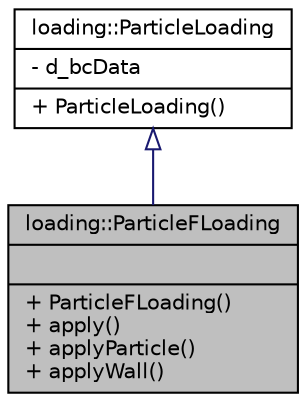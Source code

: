 digraph "loading::ParticleFLoading"
{
  edge [fontname="Helvetica",fontsize="10",labelfontname="Helvetica",labelfontsize="10"];
  node [fontname="Helvetica",fontsize="10",shape=record];
  Node2 [label="{loading::ParticleFLoading\n||+ ParticleFLoading()\l+ apply()\l+ applyParticle()\l+ applyWall()\l}",height=0.2,width=0.4,color="black", fillcolor="grey75", style="filled", fontcolor="black"];
  Node3 -> Node2 [dir="back",color="midnightblue",fontsize="10",style="solid",arrowtail="onormal",fontname="Helvetica"];
  Node3 [label="{loading::ParticleLoading\n|- d_bcData\l|+ ParticleLoading()\l}",height=0.2,width=0.4,color="black", fillcolor="white", style="filled",URL="$classloading_1_1ParticleLoading.html",tooltip="A base class to apply displacement and force boundary condition. "];
}
